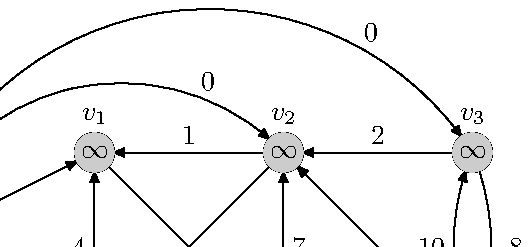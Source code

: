 input TEX;

save node, edge;
numeric node[]adj;	% store the first adj id
numeric edge[][]next; % store next adj
numeric edge[][]weight;

save nodeidx_min, nodeidx_max;
numeric nodeidx_min;
numeric nodeidx_max;

% for display
save gsize, node_frame;
numeric gsize;
pair node[]pos;
string node[]lbl_dir;
numeric edge[][]curve_dist;
numeric edge[][]lbl_arc;
string edge[][]lbl_dir;	% must use suffix of label
path node_frame;

vardef graph_edge(expr snode, enode, weight_v) :=
edge[snode][enode]weight := weight_v;
if unknown node[snode]adj:
	node[snode]adj := enode;
else:
	save tmp;
	numeric tmp;
	tmp := node[snode]adj;
	node[snode]adj := enode;
	edge[snode][enode]next := tmp;
fi;
enddef;

vardef graph_disp_node(expr snode, position, lbl_dir_v) :=
node[snode]pos := position * gsize;
node[snode]lbl_dir := lbl_dir_v;
enddef;

vardef graph_disp_edge(expr snode, enode, curve_dist_v, lbl_arc_v, lbl_dir_v) :=
edge[snode][enode]curve_dist := curve_dist_v;
edge[snode][enode]lbl_arc := lbl_arc_v;
edge[snode][enode]lbl_dir := lbl_dir_v;
enddef;

vardef graph_link_path(expr snode, enode) :=
	save spos, epos, mpos;
	pair spos, epos, mpos;
	spos := node[snode]pos;
	epos := node[enode]pos;
	mpos := (spos + epos) / 2;
	save oridir;
	pair oridir;
	oridir := unitvector direction 0.5 of (spos--epos);
	if known (edge[snode][enode]curve_dist):
		save newdir;
		pair newdir;
		if edge[snode][enode]curve_dist < 0:
			newdir := oridir rotated 90;
		else:
			newdir := oridir rotated -90;
		fi;
		newdir := newdir * abs(edge[snode][enode]curve_dist) * gsize;
		mpos := mpos + newdir;
	fi;
	save arrowpath;
	path arrowpath;
	arrowpath := spos..mpos..epos;

	arrowpath
enddef;

vardef graph_edge_path(expr snode, enode) :=
	save spos, epos;
	pair spos, epos;
	spos := node[snode]pos;
	epos := node[enode]pos;
	save arrowpath;
	path arrowpath;
	arrowpath := graph_link_path(snode, enode) cutbefore (node_frame shifted spos) cutafter (node_frame shifted epos);

	arrowpath
enddef;

vardef graph_simple_line(expr snode, enode) text line_modifier:=
save arrowpath;
path arrowpath;
arrowpath := graph_edge_path(snode, enode);
drawarrow arrowpath line_modifier;

if known edge[snode][enode]weight:
	save lbl_arc_v;
	numeric lbl_arc_v;
	if known edge[snode][enode]lbl_arc:
		lbl_arc_v := edge[snode][enode]lbl_arc * 2;
	else:
		lbl_arc_v := 1;
	fi;
	label.scantokens(edge[snode][enode]lbl_dir)
	(decimal(edge[snode][enode]weight), point lbl_arc_v of arrowpath);
fi;
enddef;

%%%%%%%%%%%%%%%%%%%%%%%%%%%%%%%%%%%%%%% bellman-ford algorithm %%%%%%%%%%%%%%%%%%%%%%%%%%%%%%%%%%%%%%%%%%%%%
numeric node[]dist;
numeric node[]pi;
boolean node[]accessed;

vardef INITIALIZE_SINGLE_SOURCE(expr snode) :=
	save nodeid;
	numeric nodeid;
	for nodeid := nodeidx_min upto nodeidx_max:
		node[nodeid]dist := infinity;
		node[nodeid]pi := infinity;
		node[nodeid]accessed := false;
	endfor;
	node[snode]dist := 0;
enddef;

vardef SMP_RELAX(expr unode, vnode) :=
	if (node[unode]dist <> infinity) and (node[vnode]dist > (node[unode]dist + edge[unode][vnode]weight)):
		node[vnode]dist := node[unode]dist + edge[unode][vnode]weight;
		node[vnode]pi := unode;
	fi;
enddef;

vardef BELLMAN_FORD_NODE(expr snode) :=
image(
	save fillcolor, valcolor;
	color fillcolor, valcolor;
	if node[snode]accessed:
		fillcolor := black;
		valcolor := white;
	else:
		fillcolor := .8 white;
		valcolor := black;
	fi;
	draw node_frame shifted node[snode]pos;
	fill node_frame shifted node[snode]pos withcolor fillcolor;
	save lbl;
	string lbl;
	if node[snode]dist = infinity:
		lbl := "\infty";
	else:
		lbl := decimal(node[snode]dist);
	fi;
	label(TEX("$" & lbl & "$"), node[snode]pos) withcolor valcolor;
	save lbl_rel_dir, lbl_dir_str;
	numeric lbl_rel_dir; string lbl_dir_str;
	lbl_dir_str := node[snode]lbl_dir;
	if lbl_dir_str = "rt":
		lbl_rel_dir := 0;
	elseif lbl_dir_str = "urt":
		lbl_rel_dir := 45;
	elseif lbl_dir_str = "top":
		lbl_rel_dir := 90;
	elseif lbl_dir_str = "ulft":
		lbl_rel_dir := 135;
	elseif lbl_dir_str = "lft":
		lbl_rel_dir := 180;
	elseif lbl_dir_str = "llft":
		lbl_rel_dir := 225;
	elseif lbl_dir_str = "bot":
		lbl_rel_dir := 270;
	elseif lbl_dir_str = "rlft":
		lbl_rel_dir := 315;
	fi;
	label.scantokens(node[snode]lbl_dir)(TEX("$v_{" & decimal(snode) & "}$"),
		node_frame intersectionpoint ((0,0)--((dir lbl_rel_dir) * gsize))) shifted node[snode]pos;
)
enddef;

vardef BELLMAN_FORD_IMAGE :=
image(
save nodeid;
numeric nodeid;
for nodeid := nodeidx_min upto nodeidx_max:
	if node[nodeid]pi <> infinity:
		draw graph_link_path(node[nodeid]pi, nodeid) withcolor .8 white withpen pencircle scaled 5;
	fi;
endfor;

for nodeid := nodeidx_min upto nodeidx_max:
	if known (node[nodeid]adj):
		save nextid;
		numeric nextid;
		nextid := node[nodeid]adj;
		forever:
			graph_simple_line(nodeid, nextid);
			exitif unknown edge[nodeid][nextid]next;
			nextid := edge[nodeid][nextid]next;
		endfor;
	fi;
endfor;
for nodeid := nodeidx_min upto nodeidx_max:
	draw BELLMAN_FORD_NODE(nodeid);
endfor;
)
enddef;

%%%%%%%%%%%%%%%%%%%%%%%%%%%%%%%%%%%%%% graph data %%%%%%%%%%%%%%%%%%%%%%%%%%%%%%%%%%%%%%%%%%%%%%%%%%%%%%%%%
% edge and weight
graph_edge(0,1,0);
graph_edge(0,2,0);
graph_edge(0,3,0);
graph_edge(0,4,0);
graph_edge(0,5,0);
graph_edge(0,6,0);

graph_edge(2,1,1);
graph_edge(4,1,-4);
graph_edge(3,2,2);
graph_edge(5,2,7);
graph_edge(6,2,5);
graph_edge(6,3,10);
graph_edge(2,4,2);
graph_edge(1,5,-1);
graph_edge(4,5,3);
graph_edge(3,6,-8);

% node list
nodeidx_min := 0;
nodeidx_max := 6;

% node position used for display
gsize := 1.2cm;
graph_disp_node(0, (-1,0), "lft");
graph_disp_node(1, (1,1), "top");
graph_disp_node(2, (3,1), "top");
graph_disp_node(3, (5,1), "top");
graph_disp_node(4, (1,-1), "bot");
graph_disp_node(5, (3,-1), "bot");
graph_disp_node(6, (5,-1), "bot");

graph_disp_edge(0, 1,  0, 0.5, "ulft");
graph_disp_edge(0, 2, -1.2, 0.8, "urt");
graph_disp_edge(0, 3, -2, 0.8, "urt");
graph_disp_edge(0, 4,  0, 0.5, "llft");
graph_disp_edge(0, 5,  1.2, 0.8, "lrt");
graph_disp_edge(0, 6,  2, 0.8, "lrt");

graph_disp_edge(2, 1,  0, 0.5, "top");
graph_disp_edge(4, 1,  0, 0.5, "lft");
graph_disp_edge(3, 2,  0, 0.5, "top");
graph_disp_edge(5, 2,  0, 0.5, "rt");
graph_disp_edge(6, 2,  0, 0.5, "llft");
graph_disp_edge(6, 3, -0.2, 0.5, "lft");
graph_disp_edge(2, 4,  0, 0.8, "ulft");
graph_disp_edge(1, 5,  0, 0.8, "urt");
graph_disp_edge(4, 5,  0, 0.5, "bot");
graph_disp_edge(3, 6, -0.2, 0.5, "rt");

node_frame := fullcircle scaled .5cm;

%%%%%
save figidx;
numeric figidx;
figidx := 1;

vardef output_bellman_ford_image :=
beginfig(figidx);
draw BELLMAN_FORD_IMAGE;
endfig;
figidx := figidx + 1;
enddef;


%%%%%%%%%%%%%%%%%%%%%%%%%%%%%%%%%%%%%%%%%% output %%%%%%%%%%%%%%%%%%%%%%%%%%%%%%%%%%
vardef ALGO_BELLMAN_FORD(expr snode) :=
INITIALIZE_SINGLE_SOURCE(snode);
output_bellman_ford_image;

for i := 1 upto (nodeidx_max - nodeidx_min + 1):
	save nodeid;
	numeric nodeid;
	for nodeid := nodeidx_min upto nodeidx_max:
		if known (node[nodeid]adj):
			save nextid;
			numeric nextid;
			nextid := node[nodeid]adj;
			forever:
				SMP_RELAX(nodeid, nextid);
				exitif unknown edge[nodeid][nextid]next;
				nextid := edge[nodeid][nextid]next;
			endfor;
		fi;
		node[nodeid]accessed := true;
	endfor;
	output_bellman_ford_image;
endfor;

save ret;
boolean ret;
ret := true;

save nodeid;
numeric nodeid;
for nodeid := nodeidx_min upto nodeidx_max:
	if known (node[nodeid]adj):
		save nextid;
		numeric nextid;
		nextid := node[nodeid]adj;
		forever:
			if node[nextid]dist > node[nodeid]dist + edge[nodeid][nextid]weight:
				ret := false;
			fi;
			exitif not ret;
			exitif unknown edge[nodeid][nextid]next;
			nextid := edge[nodeid][nextid]next;
		endfor;
	fi;
	exitif not ret;
endfor;

if not ret:
	errmessage "bellman_ford start from  " & decimal(snode) & " return: false";
fi;
enddef;

ALGO_BELLMAN_FORD(0);

end;
